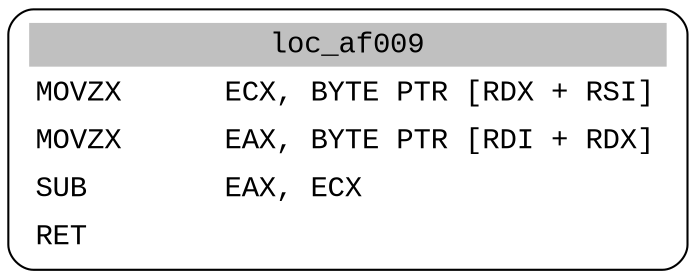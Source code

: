 digraph asm_graph {
1941 [
shape="Mrecord" fontname="Courier New"label =<<table border="0" cellborder="0" cellpadding="3"><tr><td align="center" colspan="2" bgcolor="grey">loc_af009</td></tr><tr><td align="left">MOVZX      ECX, BYTE PTR [RDX + RSI]</td></tr><tr><td align="left">MOVZX      EAX, BYTE PTR [RDI + RDX]</td></tr><tr><td align="left">SUB        EAX, ECX</td></tr><tr><td align="left">RET        </td></tr></table>> ];
}